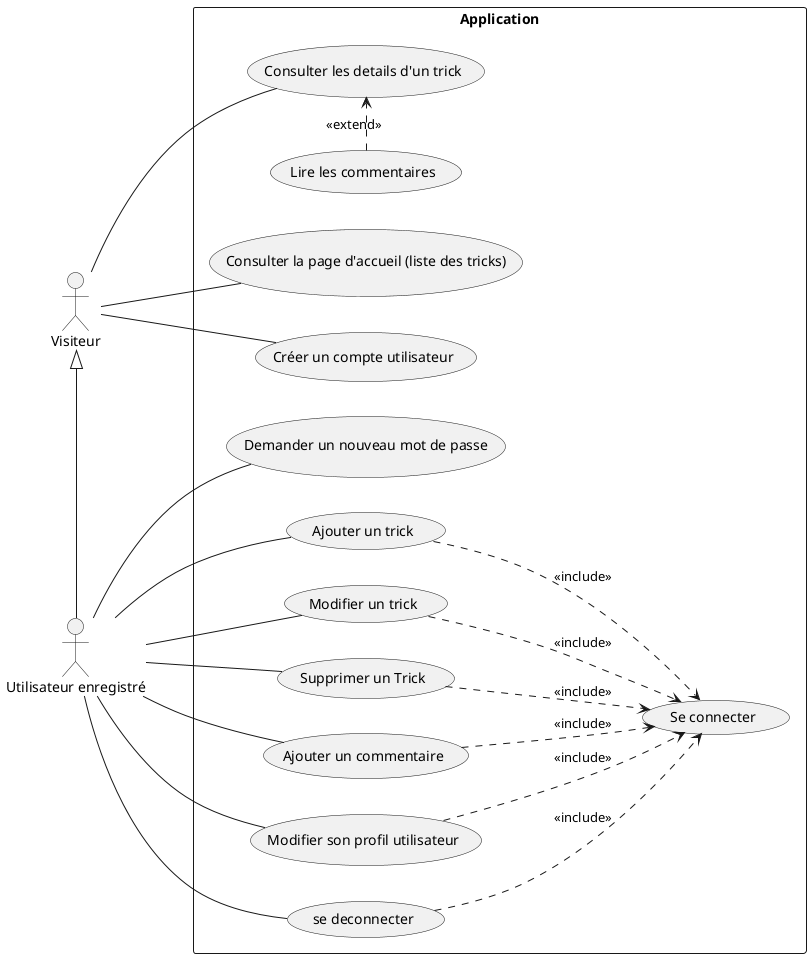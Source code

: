 @startuml
left to right direction
:Utilisateur enregistré: as U
:Visiteur: as V

rectangle Application {
  usecase "Consulter la page d'accueil (liste des tricks)" as Home
  usecase "Consulter les details d'un trick" as Single
  usecase "Lire les commentaires" as ReadComment
  usecase "Créer un compte utilisateur" as Signup
  usecase "Se connecter" as Login
  usecase "Demander un nouveau mot de passe" as Reset
  usecase "Ajouter un trick" as AddNew
  usecase "Modifier un trick" as Update
  usecase "Supprimer un Trick" as Delete
  usecase "Ajouter un commentaire" as Comment
  usecase "Modifier son profil utilisateur" as UpdateProfile
  usecase "se deconnecter" as Logout
}

V <|- U
V -- Home
V -- Single
V -- Signup

U -- Reset
U -- AddNew
U -- Update
U -- Delete
U -- Comment
U -- UpdateProfile
U -- Logout
ReadComment .> Single: <<extend>>
AddNew ..> Login: <<include>>
Update ..> Login: <<include>>
Delete ..> Login: <<include>>
Comment ..> Login: <<include>>
UpdateProfile ..> Login: <<include>>
Logout ..> Login: <<include>>


@enduml